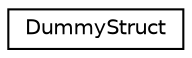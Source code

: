 digraph "Graphical Class Hierarchy"
{
 // INTERACTIVE_SVG=YES
  edge [fontname="Helvetica",fontsize="10",labelfontname="Helvetica",labelfontsize="10"];
  node [fontname="Helvetica",fontsize="10",shape=record];
  rankdir="LR";
  Node1 [label="DummyStruct",height=0.2,width=0.4,color="black", fillcolor="white", style="filled",URL="$tools_8hpp.html#struct_dummy_struct"];
}
